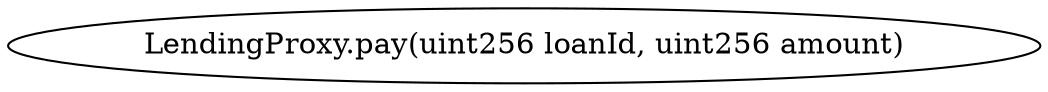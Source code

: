 digraph "" {
	graph [bb="0,0,422.78,36"];
	node [label="\N"];
	"LendingProxy.pay(uint256 loanId, uint256 amount)"	 [height=0.5,
		pos="211.39,18",
		width=5.872];
}
digraph "" {
	graph [bb="0,0,422.78,36"];
	node [label="\N"];
	"LendingProxy.pay(uint256 loanId, uint256 amount)"	 [height=0.5,
		pos="211.39,18",
		width=5.872];
}
